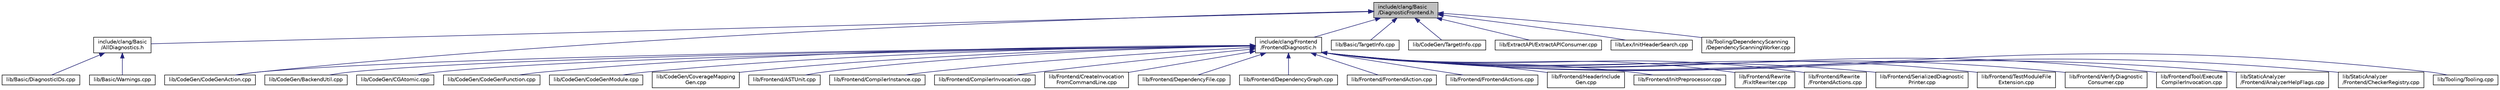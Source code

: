 digraph "include/clang/Basic/DiagnosticFrontend.h"
{
 // LATEX_PDF_SIZE
  bgcolor="transparent";
  edge [fontname="Helvetica",fontsize="10",labelfontname="Helvetica",labelfontsize="10"];
  node [fontname="Helvetica",fontsize="10",shape=record];
  Node1 [label="include/clang/Basic\l/DiagnosticFrontend.h",height=0.2,width=0.4,color="black", fillcolor="grey75", style="filled", fontcolor="black",tooltip=" "];
  Node1 -> Node2 [dir="back",color="midnightblue",fontsize="10",style="solid",fontname="Helvetica"];
  Node2 [label="include/clang/Basic\l/AllDiagnostics.h",height=0.2,width=0.4,color="black",URL="$AllDiagnostics_8h.html",tooltip=" "];
  Node2 -> Node3 [dir="back",color="midnightblue",fontsize="10",style="solid",fontname="Helvetica"];
  Node3 [label="lib/Basic/DiagnosticIDs.cpp",height=0.2,width=0.4,color="black",URL="$DiagnosticIDs_8cpp.html",tooltip=" "];
  Node2 -> Node4 [dir="back",color="midnightblue",fontsize="10",style="solid",fontname="Helvetica"];
  Node4 [label="lib/Basic/Warnings.cpp",height=0.2,width=0.4,color="black",URL="$Warnings_8cpp.html",tooltip=" "];
  Node1 -> Node5 [dir="back",color="midnightblue",fontsize="10",style="solid",fontname="Helvetica"];
  Node5 [label="include/clang/Frontend\l/FrontendDiagnostic.h",height=0.2,width=0.4,color="black",URL="$FrontendDiagnostic_8h.html",tooltip=" "];
  Node5 -> Node6 [dir="back",color="midnightblue",fontsize="10",style="solid",fontname="Helvetica"];
  Node6 [label="lib/CodeGen/BackendUtil.cpp",height=0.2,width=0.4,color="black",URL="$BackendUtil_8cpp.html",tooltip=" "];
  Node5 -> Node7 [dir="back",color="midnightblue",fontsize="10",style="solid",fontname="Helvetica"];
  Node7 [label="lib/CodeGen/CGAtomic.cpp",height=0.2,width=0.4,color="black",URL="$CGAtomic_8cpp.html",tooltip=" "];
  Node5 -> Node8 [dir="back",color="midnightblue",fontsize="10",style="solid",fontname="Helvetica"];
  Node8 [label="lib/CodeGen/CodeGenAction.cpp",height=0.2,width=0.4,color="black",URL="$CodeGenAction_8cpp.html",tooltip=" "];
  Node5 -> Node9 [dir="back",color="midnightblue",fontsize="10",style="solid",fontname="Helvetica"];
  Node9 [label="lib/CodeGen/CodeGenFunction.cpp",height=0.2,width=0.4,color="black",URL="$CodeGenFunction_8cpp.html",tooltip=" "];
  Node5 -> Node10 [dir="back",color="midnightblue",fontsize="10",style="solid",fontname="Helvetica"];
  Node10 [label="lib/CodeGen/CodeGenModule.cpp",height=0.2,width=0.4,color="black",URL="$CodeGenModule_8cpp.html",tooltip=" "];
  Node5 -> Node11 [dir="back",color="midnightblue",fontsize="10",style="solid",fontname="Helvetica"];
  Node11 [label="lib/CodeGen/CoverageMapping\lGen.cpp",height=0.2,width=0.4,color="black",URL="$CoverageMappingGen_8cpp.html",tooltip=" "];
  Node5 -> Node12 [dir="back",color="midnightblue",fontsize="10",style="solid",fontname="Helvetica"];
  Node12 [label="lib/Frontend/ASTUnit.cpp",height=0.2,width=0.4,color="black",URL="$ASTUnit_8cpp.html",tooltip=" "];
  Node5 -> Node13 [dir="back",color="midnightblue",fontsize="10",style="solid",fontname="Helvetica"];
  Node13 [label="lib/Frontend/CompilerInstance.cpp",height=0.2,width=0.4,color="black",URL="$CompilerInstance_8cpp.html",tooltip=" "];
  Node5 -> Node14 [dir="back",color="midnightblue",fontsize="10",style="solid",fontname="Helvetica"];
  Node14 [label="lib/Frontend/CompilerInvocation.cpp",height=0.2,width=0.4,color="black",URL="$CompilerInvocation_8cpp.html",tooltip=" "];
  Node5 -> Node15 [dir="back",color="midnightblue",fontsize="10",style="solid",fontname="Helvetica"];
  Node15 [label="lib/Frontend/CreateInvocation\lFromCommandLine.cpp",height=0.2,width=0.4,color="black",URL="$CreateInvocationFromCommandLine_8cpp.html",tooltip=" "];
  Node5 -> Node16 [dir="back",color="midnightblue",fontsize="10",style="solid",fontname="Helvetica"];
  Node16 [label="lib/Frontend/DependencyFile.cpp",height=0.2,width=0.4,color="black",URL="$DependencyFile_8cpp.html",tooltip=" "];
  Node5 -> Node17 [dir="back",color="midnightblue",fontsize="10",style="solid",fontname="Helvetica"];
  Node17 [label="lib/Frontend/DependencyGraph.cpp",height=0.2,width=0.4,color="black",URL="$DependencyGraph_8cpp.html",tooltip=" "];
  Node5 -> Node18 [dir="back",color="midnightblue",fontsize="10",style="solid",fontname="Helvetica"];
  Node18 [label="lib/Frontend/FrontendAction.cpp",height=0.2,width=0.4,color="black",URL="$FrontendAction_8cpp.html",tooltip=" "];
  Node5 -> Node19 [dir="back",color="midnightblue",fontsize="10",style="solid",fontname="Helvetica"];
  Node19 [label="lib/Frontend/FrontendActions.cpp",height=0.2,width=0.4,color="black",URL="$Frontend_2FrontendActions_8cpp.html",tooltip=" "];
  Node5 -> Node20 [dir="back",color="midnightblue",fontsize="10",style="solid",fontname="Helvetica"];
  Node20 [label="lib/Frontend/HeaderInclude\lGen.cpp",height=0.2,width=0.4,color="black",URL="$HeaderIncludeGen_8cpp.html",tooltip=" "];
  Node5 -> Node21 [dir="back",color="midnightblue",fontsize="10",style="solid",fontname="Helvetica"];
  Node21 [label="lib/Frontend/InitPreprocessor.cpp",height=0.2,width=0.4,color="black",URL="$InitPreprocessor_8cpp.html",tooltip=" "];
  Node5 -> Node22 [dir="back",color="midnightblue",fontsize="10",style="solid",fontname="Helvetica"];
  Node22 [label="lib/Frontend/Rewrite\l/FixItRewriter.cpp",height=0.2,width=0.4,color="black",URL="$FixItRewriter_8cpp.html",tooltip=" "];
  Node5 -> Node23 [dir="back",color="midnightblue",fontsize="10",style="solid",fontname="Helvetica"];
  Node23 [label="lib/Frontend/Rewrite\l/FrontendActions.cpp",height=0.2,width=0.4,color="black",URL="$Frontend_2Rewrite_2FrontendActions_8cpp.html",tooltip=" "];
  Node5 -> Node24 [dir="back",color="midnightblue",fontsize="10",style="solid",fontname="Helvetica"];
  Node24 [label="lib/Frontend/SerializedDiagnostic\lPrinter.cpp",height=0.2,width=0.4,color="black",URL="$SerializedDiagnosticPrinter_8cpp.html",tooltip=" "];
  Node5 -> Node25 [dir="back",color="midnightblue",fontsize="10",style="solid",fontname="Helvetica"];
  Node25 [label="lib/Frontend/TestModuleFile\lExtension.cpp",height=0.2,width=0.4,color="black",URL="$TestModuleFileExtension_8cpp.html",tooltip=" "];
  Node5 -> Node26 [dir="back",color="midnightblue",fontsize="10",style="solid",fontname="Helvetica"];
  Node26 [label="lib/Frontend/VerifyDiagnostic\lConsumer.cpp",height=0.2,width=0.4,color="black",URL="$VerifyDiagnosticConsumer_8cpp.html",tooltip=" "];
  Node5 -> Node27 [dir="back",color="midnightblue",fontsize="10",style="solid",fontname="Helvetica"];
  Node27 [label="lib/FrontendTool/Execute\lCompilerInvocation.cpp",height=0.2,width=0.4,color="black",URL="$ExecuteCompilerInvocation_8cpp.html",tooltip=" "];
  Node5 -> Node28 [dir="back",color="midnightblue",fontsize="10",style="solid",fontname="Helvetica"];
  Node28 [label="lib/StaticAnalyzer\l/Frontend/AnalyzerHelpFlags.cpp",height=0.2,width=0.4,color="black",URL="$AnalyzerHelpFlags_8cpp.html",tooltip=" "];
  Node5 -> Node29 [dir="back",color="midnightblue",fontsize="10",style="solid",fontname="Helvetica"];
  Node29 [label="lib/StaticAnalyzer\l/Frontend/CheckerRegistry.cpp",height=0.2,width=0.4,color="black",URL="$CheckerRegistry_8cpp.html",tooltip=" "];
  Node5 -> Node30 [dir="back",color="midnightblue",fontsize="10",style="solid",fontname="Helvetica"];
  Node30 [label="lib/Tooling/Tooling.cpp",height=0.2,width=0.4,color="black",URL="$Tooling_8cpp.html",tooltip=" "];
  Node1 -> Node31 [dir="back",color="midnightblue",fontsize="10",style="solid",fontname="Helvetica"];
  Node31 [label="lib/Basic/TargetInfo.cpp",height=0.2,width=0.4,color="black",URL="$Basic_2TargetInfo_8cpp.html",tooltip=" "];
  Node1 -> Node8 [dir="back",color="midnightblue",fontsize="10",style="solid",fontname="Helvetica"];
  Node1 -> Node32 [dir="back",color="midnightblue",fontsize="10",style="solid",fontname="Helvetica"];
  Node32 [label="lib/CodeGen/TargetInfo.cpp",height=0.2,width=0.4,color="black",URL="$CodeGen_2TargetInfo_8cpp.html",tooltip=" "];
  Node1 -> Node33 [dir="back",color="midnightblue",fontsize="10",style="solid",fontname="Helvetica"];
  Node33 [label="lib/ExtractAPI/ExtractAPIConsumer.cpp",height=0.2,width=0.4,color="black",URL="$ExtractAPIConsumer_8cpp.html",tooltip=" "];
  Node1 -> Node34 [dir="back",color="midnightblue",fontsize="10",style="solid",fontname="Helvetica"];
  Node34 [label="lib/Lex/InitHeaderSearch.cpp",height=0.2,width=0.4,color="black",URL="$InitHeaderSearch_8cpp.html",tooltip=" "];
  Node1 -> Node35 [dir="back",color="midnightblue",fontsize="10",style="solid",fontname="Helvetica"];
  Node35 [label="lib/Tooling/DependencyScanning\l/DependencyScanningWorker.cpp",height=0.2,width=0.4,color="black",URL="$DependencyScanningWorker_8cpp.html",tooltip=" "];
}
